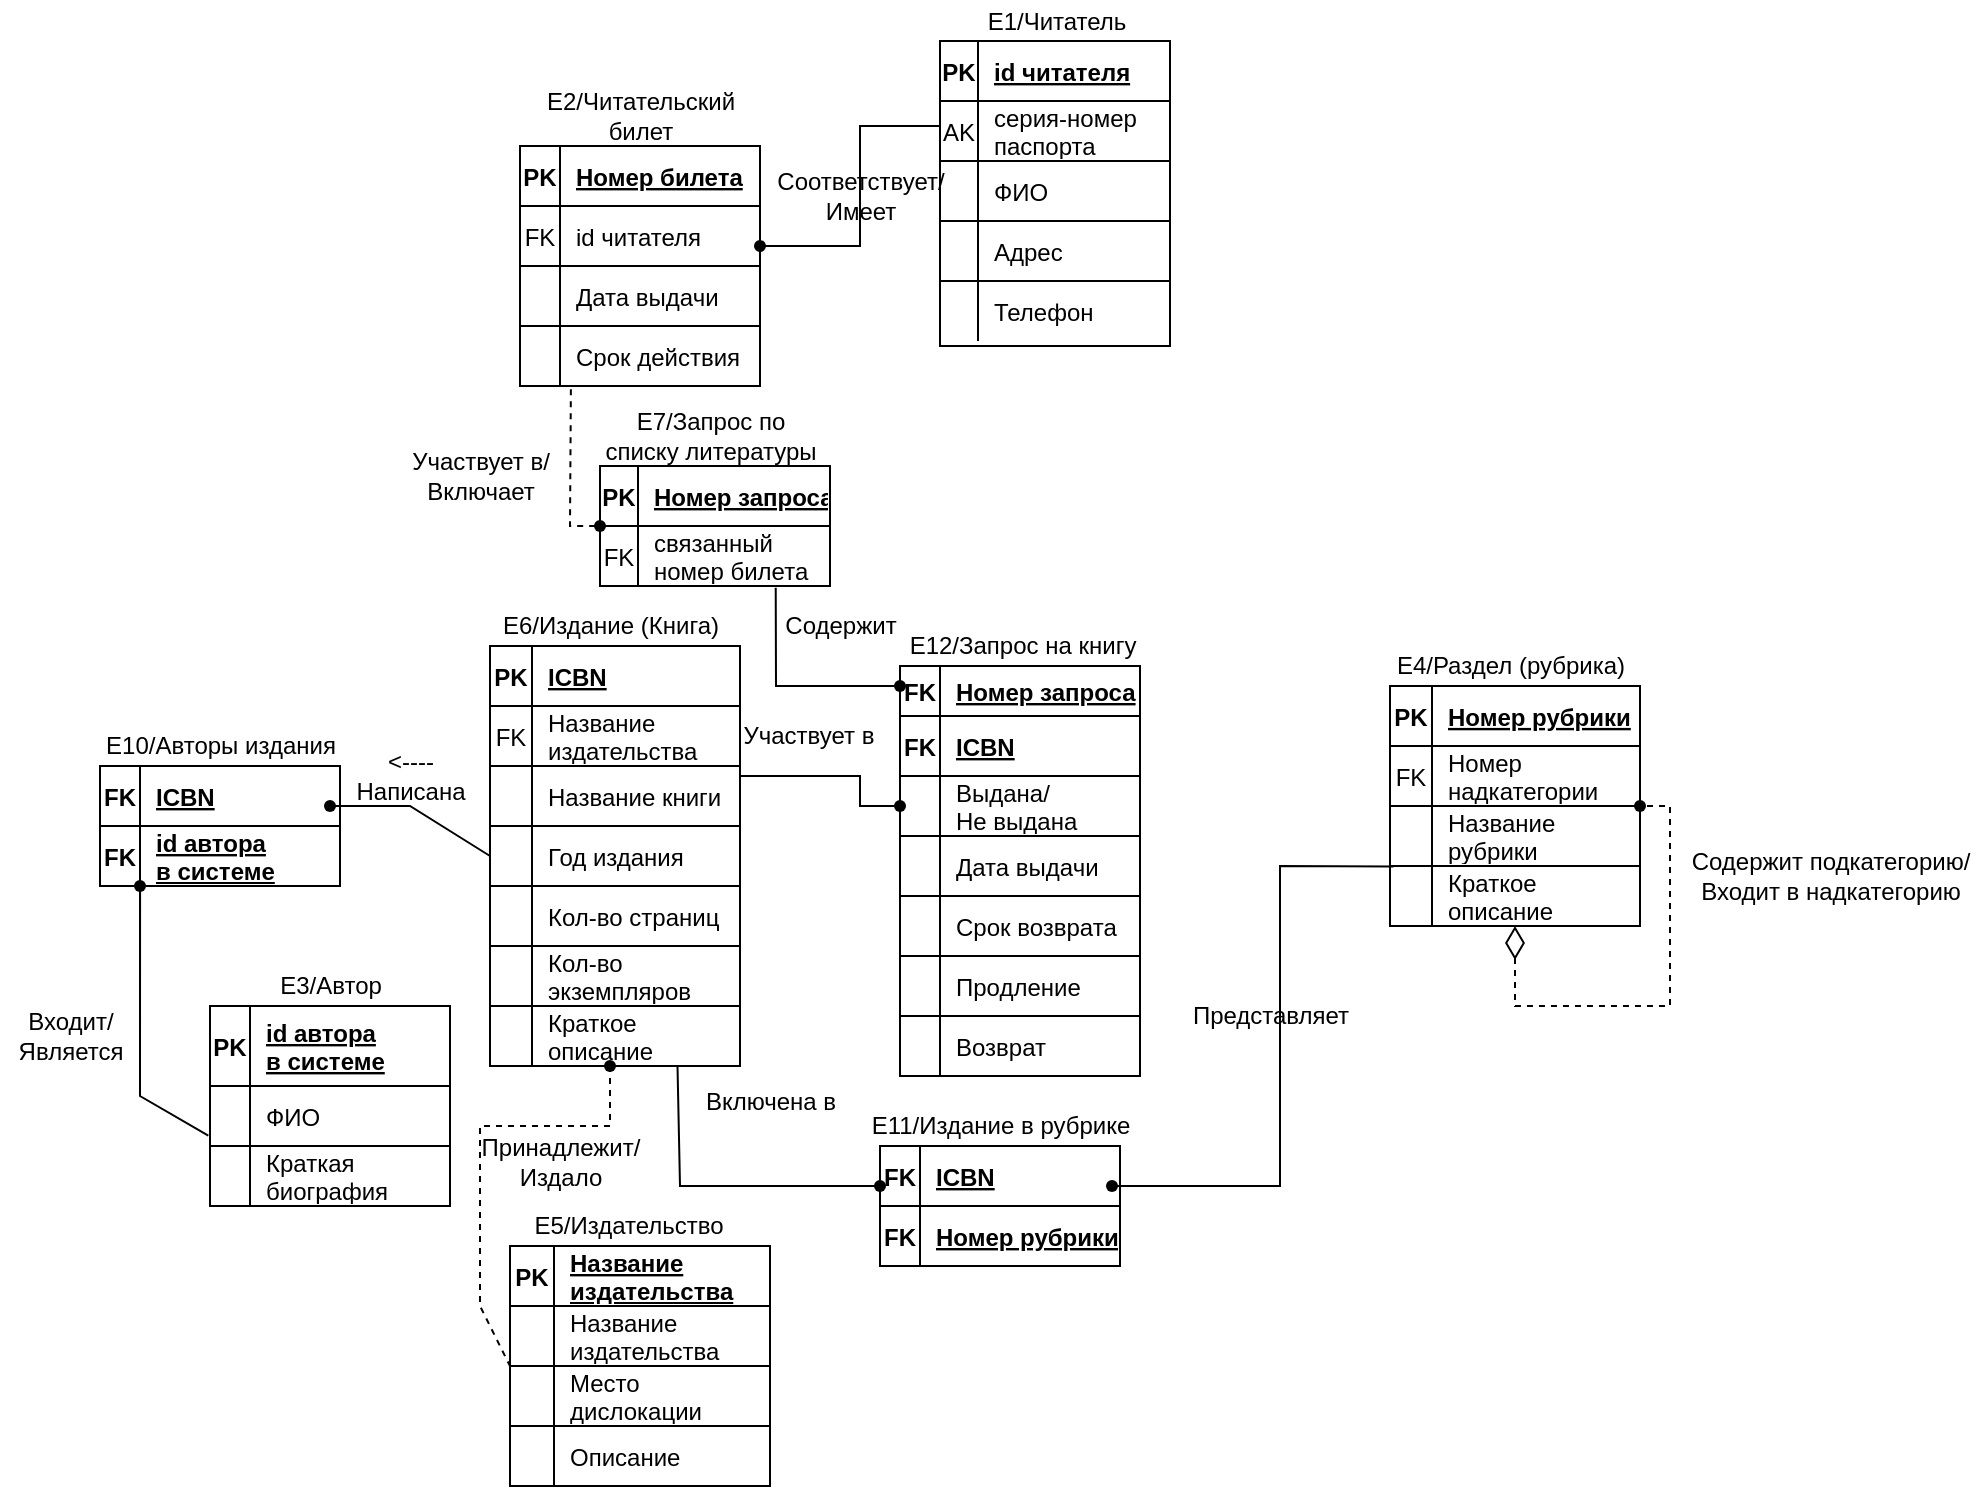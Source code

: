 <mxfile version="17.2.1" type="github">
  <diagram id="OyRcTyBlNtmZmaSBtb3-" name="Page-1">
    <mxGraphModel dx="766" dy="644" grid="1" gridSize="10" guides="1" tooltips="1" connect="1" arrows="1" fold="1" page="1" pageScale="1" pageWidth="827" pageHeight="1169" math="0" shadow="0">
      <root>
        <mxCell id="0" />
        <mxCell id="1" parent="0" />
        <mxCell id="z1wBFRxJV2j2c12fdlnA-1" value="" style="shape=table;childLayout=tableLayout;fixedRows=1;rounded=0;whiteSpace=wrap;html=1;startSize=0;" parent="1" vertex="1">
          <mxGeometry x="480" y="27.5" width="115" height="152.5" as="geometry" />
        </mxCell>
        <mxCell id="bO-Ev2rAPcP5Glvwb2sy-28" value="" style="shape=tableRow;horizontal=0;startSize=0;swimlaneHead=0;swimlaneBody=0;fillColor=none;collapsible=0;dropTarget=0;points=[[0,0.5],[1,0.5]];portConstraint=eastwest;top=0;left=0;right=0;bottom=1;" parent="z1wBFRxJV2j2c12fdlnA-1" vertex="1">
          <mxGeometry width="115" height="30" as="geometry" />
        </mxCell>
        <mxCell id="bO-Ev2rAPcP5Glvwb2sy-29" value="PK" style="shape=partialRectangle;connectable=0;fillColor=none;top=0;left=0;bottom=0;right=0;fontStyle=1;overflow=hidden;" parent="bO-Ev2rAPcP5Glvwb2sy-28" vertex="1">
          <mxGeometry width="19" height="30" as="geometry">
            <mxRectangle width="19" height="30" as="alternateBounds" />
          </mxGeometry>
        </mxCell>
        <mxCell id="bO-Ev2rAPcP5Glvwb2sy-30" value="id читателя" style="shape=partialRectangle;connectable=0;fillColor=none;top=0;left=0;bottom=0;right=0;align=left;spacingLeft=6;fontStyle=5;overflow=hidden;" parent="bO-Ev2rAPcP5Glvwb2sy-28" vertex="1">
          <mxGeometry x="19" width="96" height="30" as="geometry">
            <mxRectangle width="96" height="30" as="alternateBounds" />
          </mxGeometry>
        </mxCell>
        <mxCell id="Pqjdnb121rRu-mDI8d-q-112" value="" style="shape=tableRow;horizontal=0;startSize=0;swimlaneHead=0;swimlaneBody=0;fillColor=none;collapsible=0;dropTarget=0;points=[[0,0.5],[1,0.5]];portConstraint=eastwest;top=0;left=0;right=0;bottom=0;" parent="z1wBFRxJV2j2c12fdlnA-1" vertex="1">
          <mxGeometry y="30" width="115" height="30" as="geometry" />
        </mxCell>
        <mxCell id="Pqjdnb121rRu-mDI8d-q-113" value="AK" style="shape=partialRectangle;connectable=0;fillColor=none;top=0;left=0;bottom=0;right=0;fontStyle=0;overflow=hidden;" parent="Pqjdnb121rRu-mDI8d-q-112" vertex="1">
          <mxGeometry width="19" height="30" as="geometry">
            <mxRectangle width="19" height="30" as="alternateBounds" />
          </mxGeometry>
        </mxCell>
        <mxCell id="Pqjdnb121rRu-mDI8d-q-114" value="серия-номер&#xa;паспорта" style="shape=partialRectangle;connectable=0;fillColor=none;top=0;left=0;bottom=0;right=0;align=left;spacingLeft=6;fontStyle=0;overflow=hidden;" parent="Pqjdnb121rRu-mDI8d-q-112" vertex="1">
          <mxGeometry x="19" width="96" height="30" as="geometry">
            <mxRectangle width="96" height="30" as="alternateBounds" />
          </mxGeometry>
        </mxCell>
        <mxCell id="UOg6_Ew0T-RVkcR_U9us-1" value="" style="shape=tableRow;horizontal=0;startSize=0;swimlaneHead=0;swimlaneBody=0;fillColor=none;collapsible=0;dropTarget=0;points=[[0,0.5],[1,0.5]];portConstraint=eastwest;top=0;left=0;right=0;bottom=0;" vertex="1" parent="z1wBFRxJV2j2c12fdlnA-1">
          <mxGeometry y="60" width="115" height="30" as="geometry" />
        </mxCell>
        <mxCell id="UOg6_Ew0T-RVkcR_U9us-2" value="" style="shape=partialRectangle;connectable=0;fillColor=none;top=0;left=0;bottom=0;right=0;editable=1;overflow=hidden;" vertex="1" parent="UOg6_Ew0T-RVkcR_U9us-1">
          <mxGeometry width="19" height="30" as="geometry">
            <mxRectangle width="19" height="30" as="alternateBounds" />
          </mxGeometry>
        </mxCell>
        <mxCell id="UOg6_Ew0T-RVkcR_U9us-3" value="ФИО" style="shape=partialRectangle;connectable=0;fillColor=none;top=0;left=0;bottom=0;right=0;align=left;spacingLeft=6;overflow=hidden;" vertex="1" parent="UOg6_Ew0T-RVkcR_U9us-1">
          <mxGeometry x="19" width="96" height="30" as="geometry">
            <mxRectangle width="96" height="30" as="alternateBounds" />
          </mxGeometry>
        </mxCell>
        <mxCell id="UOg6_Ew0T-RVkcR_U9us-4" value="" style="shape=tableRow;horizontal=0;startSize=0;swimlaneHead=0;swimlaneBody=0;fillColor=none;collapsible=0;dropTarget=0;points=[[0,0.5],[1,0.5]];portConstraint=eastwest;top=0;left=0;right=0;bottom=0;" vertex="1" parent="z1wBFRxJV2j2c12fdlnA-1">
          <mxGeometry y="90" width="115" height="30" as="geometry" />
        </mxCell>
        <mxCell id="UOg6_Ew0T-RVkcR_U9us-5" value="" style="shape=partialRectangle;connectable=0;fillColor=none;top=0;left=0;bottom=0;right=0;editable=1;overflow=hidden;" vertex="1" parent="UOg6_Ew0T-RVkcR_U9us-4">
          <mxGeometry width="19" height="30" as="geometry">
            <mxRectangle width="19" height="30" as="alternateBounds" />
          </mxGeometry>
        </mxCell>
        <mxCell id="UOg6_Ew0T-RVkcR_U9us-6" value="Адрес" style="shape=partialRectangle;connectable=0;fillColor=none;top=0;left=0;bottom=0;right=0;align=left;spacingLeft=6;overflow=hidden;" vertex="1" parent="UOg6_Ew0T-RVkcR_U9us-4">
          <mxGeometry x="19" width="96" height="30" as="geometry">
            <mxRectangle width="96" height="30" as="alternateBounds" />
          </mxGeometry>
        </mxCell>
        <mxCell id="UOg6_Ew0T-RVkcR_U9us-7" value="" style="shape=tableRow;horizontal=0;startSize=0;swimlaneHead=0;swimlaneBody=0;fillColor=none;collapsible=0;dropTarget=0;points=[[0,0.5],[1,0.5]];portConstraint=eastwest;top=0;left=0;right=0;bottom=0;" vertex="1" parent="z1wBFRxJV2j2c12fdlnA-1">
          <mxGeometry y="120" width="115" height="30" as="geometry" />
        </mxCell>
        <mxCell id="UOg6_Ew0T-RVkcR_U9us-8" value="" style="shape=partialRectangle;connectable=0;fillColor=none;top=0;left=0;bottom=0;right=0;editable=1;overflow=hidden;" vertex="1" parent="UOg6_Ew0T-RVkcR_U9us-7">
          <mxGeometry width="19" height="30" as="geometry">
            <mxRectangle width="19" height="30" as="alternateBounds" />
          </mxGeometry>
        </mxCell>
        <mxCell id="UOg6_Ew0T-RVkcR_U9us-9" value="Телефон" style="shape=partialRectangle;connectable=0;fillColor=none;top=0;left=0;bottom=0;right=0;align=left;spacingLeft=6;overflow=hidden;" vertex="1" parent="UOg6_Ew0T-RVkcR_U9us-7">
          <mxGeometry x="19" width="96" height="30" as="geometry">
            <mxRectangle width="96" height="30" as="alternateBounds" />
          </mxGeometry>
        </mxCell>
        <mxCell id="z1wBFRxJV2j2c12fdlnA-2" value="E1/Читатель" style="text;html=1;align=center;verticalAlign=middle;resizable=0;points=[];autosize=1;strokeColor=none;fillColor=none;" parent="1" vertex="1">
          <mxGeometry x="492.5" y="7.5" width="90" height="20" as="geometry" />
        </mxCell>
        <mxCell id="z1wBFRxJV2j2c12fdlnA-4" value="E2/Читательский&lt;br&gt;билет" style="text;html=1;align=center;verticalAlign=middle;resizable=0;points=[];autosize=1;strokeColor=none;fillColor=none;" parent="1" vertex="1">
          <mxGeometry x="275" y="50" width="110" height="30" as="geometry" />
        </mxCell>
        <mxCell id="z1wBFRxJV2j2c12fdlnA-5" value="" style="shape=table;childLayout=tableLayout;fixedRows=1;rounded=0;whiteSpace=wrap;html=1;startSize=0;" parent="1" vertex="1">
          <mxGeometry x="115" y="510" width="120" height="100" as="geometry" />
        </mxCell>
        <mxCell id="bO-Ev2rAPcP5Glvwb2sy-86" value="" style="shape=tableRow;horizontal=0;startSize=0;swimlaneHead=0;swimlaneBody=0;fillColor=none;collapsible=0;dropTarget=0;points=[[0,0.5],[1,0.5]];portConstraint=eastwest;top=0;left=0;right=0;bottom=1;" parent="z1wBFRxJV2j2c12fdlnA-5" vertex="1">
          <mxGeometry width="120" height="40" as="geometry" />
        </mxCell>
        <mxCell id="bO-Ev2rAPcP5Glvwb2sy-87" value="PK" style="shape=partialRectangle;connectable=0;fillColor=none;top=0;left=0;bottom=0;right=0;fontStyle=1;overflow=hidden;" parent="bO-Ev2rAPcP5Glvwb2sy-86" vertex="1">
          <mxGeometry width="20" height="40" as="geometry">
            <mxRectangle width="20" height="40" as="alternateBounds" />
          </mxGeometry>
        </mxCell>
        <mxCell id="bO-Ev2rAPcP5Glvwb2sy-88" value="id автора&#xa;в системе" style="shape=partialRectangle;connectable=0;fillColor=none;top=0;left=0;bottom=0;right=0;align=left;spacingLeft=6;fontStyle=5;overflow=hidden;" parent="bO-Ev2rAPcP5Glvwb2sy-86" vertex="1">
          <mxGeometry x="20" width="100" height="40" as="geometry">
            <mxRectangle width="100" height="40" as="alternateBounds" />
          </mxGeometry>
        </mxCell>
        <mxCell id="UOg6_Ew0T-RVkcR_U9us-49" value="" style="shape=tableRow;horizontal=0;startSize=0;swimlaneHead=0;swimlaneBody=0;fillColor=none;collapsible=0;dropTarget=0;points=[[0,0.5],[1,0.5]];portConstraint=eastwest;top=0;left=0;right=0;bottom=0;" vertex="1" parent="z1wBFRxJV2j2c12fdlnA-5">
          <mxGeometry y="40" width="120" height="30" as="geometry" />
        </mxCell>
        <mxCell id="UOg6_Ew0T-RVkcR_U9us-50" value="" style="shape=partialRectangle;connectable=0;fillColor=none;top=0;left=0;bottom=0;right=0;editable=1;overflow=hidden;" vertex="1" parent="UOg6_Ew0T-RVkcR_U9us-49">
          <mxGeometry width="20" height="30" as="geometry">
            <mxRectangle width="20" height="30" as="alternateBounds" />
          </mxGeometry>
        </mxCell>
        <mxCell id="UOg6_Ew0T-RVkcR_U9us-51" value="ФИО" style="shape=partialRectangle;connectable=0;fillColor=none;top=0;left=0;bottom=0;right=0;align=left;spacingLeft=6;overflow=hidden;" vertex="1" parent="UOg6_Ew0T-RVkcR_U9us-49">
          <mxGeometry x="20" width="100" height="30" as="geometry">
            <mxRectangle width="100" height="30" as="alternateBounds" />
          </mxGeometry>
        </mxCell>
        <mxCell id="UOg6_Ew0T-RVkcR_U9us-52" value="" style="shape=tableRow;horizontal=0;startSize=0;swimlaneHead=0;swimlaneBody=0;fillColor=none;collapsible=0;dropTarget=0;points=[[0,0.5],[1,0.5]];portConstraint=eastwest;top=0;left=0;right=0;bottom=0;" vertex="1" parent="z1wBFRxJV2j2c12fdlnA-5">
          <mxGeometry y="70" width="120" height="30" as="geometry" />
        </mxCell>
        <mxCell id="UOg6_Ew0T-RVkcR_U9us-53" value="" style="shape=partialRectangle;connectable=0;fillColor=none;top=0;left=0;bottom=0;right=0;editable=1;overflow=hidden;" vertex="1" parent="UOg6_Ew0T-RVkcR_U9us-52">
          <mxGeometry width="20" height="30" as="geometry">
            <mxRectangle width="20" height="30" as="alternateBounds" />
          </mxGeometry>
        </mxCell>
        <mxCell id="UOg6_Ew0T-RVkcR_U9us-54" value="Краткая&#xa;биография" style="shape=partialRectangle;connectable=0;fillColor=none;top=0;left=0;bottom=0;right=0;align=left;spacingLeft=6;overflow=hidden;" vertex="1" parent="UOg6_Ew0T-RVkcR_U9us-52">
          <mxGeometry x="20" width="100" height="30" as="geometry">
            <mxRectangle width="100" height="30" as="alternateBounds" />
          </mxGeometry>
        </mxCell>
        <mxCell id="z1wBFRxJV2j2c12fdlnA-6" value="E3/Автор" style="text;html=1;align=center;verticalAlign=middle;resizable=0;points=[];autosize=1;strokeColor=none;fillColor=none;" parent="1" vertex="1">
          <mxGeometry x="140" y="490" width="70" height="20" as="geometry" />
        </mxCell>
        <mxCell id="z1wBFRxJV2j2c12fdlnA-7" value="" style="shape=table;childLayout=tableLayout;fixedRows=1;rounded=0;whiteSpace=wrap;html=1;startSize=0;" parent="1" vertex="1">
          <mxGeometry x="705" y="349.96" width="125" height="120.04" as="geometry" />
        </mxCell>
        <mxCell id="bO-Ev2rAPcP5Glvwb2sy-55" value="" style="shape=tableRow;horizontal=0;startSize=0;swimlaneHead=0;swimlaneBody=0;fillColor=none;collapsible=0;dropTarget=0;points=[[0,0.5],[1,0.5]];portConstraint=eastwest;top=0;left=0;right=0;bottom=1;" parent="z1wBFRxJV2j2c12fdlnA-7" vertex="1">
          <mxGeometry width="125" height="30" as="geometry" />
        </mxCell>
        <mxCell id="bO-Ev2rAPcP5Glvwb2sy-56" value="PK" style="shape=partialRectangle;connectable=0;fillColor=none;top=0;left=0;bottom=0;right=0;fontStyle=1;overflow=hidden;" parent="bO-Ev2rAPcP5Glvwb2sy-55" vertex="1">
          <mxGeometry width="21" height="30" as="geometry">
            <mxRectangle width="21" height="30" as="alternateBounds" />
          </mxGeometry>
        </mxCell>
        <mxCell id="bO-Ev2rAPcP5Glvwb2sy-57" value="Номер рубрики" style="shape=partialRectangle;connectable=0;fillColor=none;top=0;left=0;bottom=0;right=0;align=left;spacingLeft=6;fontStyle=5;overflow=hidden;" parent="bO-Ev2rAPcP5Glvwb2sy-55" vertex="1">
          <mxGeometry x="21" width="104" height="30" as="geometry">
            <mxRectangle width="104" height="30" as="alternateBounds" />
          </mxGeometry>
        </mxCell>
        <mxCell id="bO-Ev2rAPcP5Glvwb2sy-58" value="" style="shape=tableRow;horizontal=0;startSize=0;swimlaneHead=0;swimlaneBody=0;fillColor=none;collapsible=0;dropTarget=0;points=[[0,0.5],[1,0.5]];portConstraint=eastwest;top=0;left=0;right=0;bottom=0;" parent="z1wBFRxJV2j2c12fdlnA-7" vertex="1">
          <mxGeometry y="30" width="125" height="30" as="geometry" />
        </mxCell>
        <mxCell id="bO-Ev2rAPcP5Glvwb2sy-59" value="FK" style="shape=partialRectangle;connectable=0;fillColor=none;top=0;left=0;bottom=0;right=0;fontStyle=0;overflow=hidden;" parent="bO-Ev2rAPcP5Glvwb2sy-58" vertex="1">
          <mxGeometry width="21" height="30" as="geometry">
            <mxRectangle width="21" height="30" as="alternateBounds" />
          </mxGeometry>
        </mxCell>
        <mxCell id="bO-Ev2rAPcP5Glvwb2sy-60" value="Номер&#xa;надкатегории" style="shape=partialRectangle;connectable=0;fillColor=none;top=0;left=0;bottom=0;right=0;align=left;spacingLeft=6;fontStyle=0;overflow=hidden;" parent="bO-Ev2rAPcP5Glvwb2sy-58" vertex="1">
          <mxGeometry x="21" width="104" height="30" as="geometry">
            <mxRectangle width="104" height="30" as="alternateBounds" />
          </mxGeometry>
        </mxCell>
        <mxCell id="UOg6_Ew0T-RVkcR_U9us-64" value="" style="shape=tableRow;horizontal=0;startSize=0;swimlaneHead=0;swimlaneBody=0;fillColor=none;collapsible=0;dropTarget=0;points=[[0,0.5],[1,0.5]];portConstraint=eastwest;top=0;left=0;right=0;bottom=0;" vertex="1" parent="z1wBFRxJV2j2c12fdlnA-7">
          <mxGeometry y="60" width="125" height="30" as="geometry" />
        </mxCell>
        <mxCell id="UOg6_Ew0T-RVkcR_U9us-65" value="" style="shape=partialRectangle;connectable=0;fillColor=none;top=0;left=0;bottom=0;right=0;editable=1;overflow=hidden;" vertex="1" parent="UOg6_Ew0T-RVkcR_U9us-64">
          <mxGeometry width="21" height="30" as="geometry">
            <mxRectangle width="21" height="30" as="alternateBounds" />
          </mxGeometry>
        </mxCell>
        <mxCell id="UOg6_Ew0T-RVkcR_U9us-66" value="Название&#xa;рубрики" style="shape=partialRectangle;connectable=0;fillColor=none;top=0;left=0;bottom=0;right=0;align=left;spacingLeft=6;overflow=hidden;" vertex="1" parent="UOg6_Ew0T-RVkcR_U9us-64">
          <mxGeometry x="21" width="104" height="30" as="geometry">
            <mxRectangle width="104" height="30" as="alternateBounds" />
          </mxGeometry>
        </mxCell>
        <mxCell id="UOg6_Ew0T-RVkcR_U9us-67" value="" style="shape=tableRow;horizontal=0;startSize=0;swimlaneHead=0;swimlaneBody=0;fillColor=none;collapsible=0;dropTarget=0;points=[[0,0.5],[1,0.5]];portConstraint=eastwest;top=0;left=0;right=0;bottom=0;" vertex="1" parent="z1wBFRxJV2j2c12fdlnA-7">
          <mxGeometry y="90" width="125" height="30" as="geometry" />
        </mxCell>
        <mxCell id="UOg6_Ew0T-RVkcR_U9us-68" value="" style="shape=partialRectangle;connectable=0;fillColor=none;top=0;left=0;bottom=0;right=0;editable=1;overflow=hidden;" vertex="1" parent="UOg6_Ew0T-RVkcR_U9us-67">
          <mxGeometry width="21" height="30" as="geometry">
            <mxRectangle width="21" height="30" as="alternateBounds" />
          </mxGeometry>
        </mxCell>
        <mxCell id="UOg6_Ew0T-RVkcR_U9us-69" value="Краткое&#xa;описание" style="shape=partialRectangle;connectable=0;fillColor=none;top=0;left=0;bottom=0;right=0;align=left;spacingLeft=6;overflow=hidden;" vertex="1" parent="UOg6_Ew0T-RVkcR_U9us-67">
          <mxGeometry x="21" width="104" height="30" as="geometry">
            <mxRectangle width="104" height="30" as="alternateBounds" />
          </mxGeometry>
        </mxCell>
        <mxCell id="z1wBFRxJV2j2c12fdlnA-8" value="E4/Раздел (рубрика)" style="text;html=1;align=center;verticalAlign=middle;resizable=0;points=[];autosize=1;strokeColor=none;fillColor=none;" parent="1" vertex="1">
          <mxGeometry x="700" y="329.96" width="130" height="20" as="geometry" />
        </mxCell>
        <mxCell id="z1wBFRxJV2j2c12fdlnA-9" value="" style="shape=table;childLayout=tableLayout;fixedRows=1;rounded=0;whiteSpace=wrap;html=1;startSize=0;" parent="1" vertex="1">
          <mxGeometry x="265" y="630" width="130" height="120" as="geometry" />
        </mxCell>
        <mxCell id="bO-Ev2rAPcP5Glvwb2sy-119" value="" style="shape=tableRow;horizontal=0;startSize=0;swimlaneHead=0;swimlaneBody=0;fillColor=none;collapsible=0;dropTarget=0;points=[[0,0.5],[1,0.5]];portConstraint=eastwest;top=0;left=0;right=0;bottom=1;" parent="z1wBFRxJV2j2c12fdlnA-9" vertex="1">
          <mxGeometry width="130" height="30" as="geometry" />
        </mxCell>
        <mxCell id="bO-Ev2rAPcP5Glvwb2sy-120" value="PK" style="shape=partialRectangle;connectable=0;fillColor=none;top=0;left=0;bottom=0;right=0;fontStyle=1;overflow=hidden;" parent="bO-Ev2rAPcP5Glvwb2sy-119" vertex="1">
          <mxGeometry width="22" height="30" as="geometry">
            <mxRectangle width="22" height="30" as="alternateBounds" />
          </mxGeometry>
        </mxCell>
        <mxCell id="bO-Ev2rAPcP5Glvwb2sy-121" value="Название&#xa;издательства" style="shape=partialRectangle;connectable=0;fillColor=none;top=0;left=0;bottom=0;right=0;align=left;spacingLeft=6;fontStyle=5;overflow=hidden;" parent="bO-Ev2rAPcP5Glvwb2sy-119" vertex="1">
          <mxGeometry x="22" width="108" height="30" as="geometry">
            <mxRectangle width="108" height="30" as="alternateBounds" />
          </mxGeometry>
        </mxCell>
        <mxCell id="UOg6_Ew0T-RVkcR_U9us-55" value="" style="shape=tableRow;horizontal=0;startSize=0;swimlaneHead=0;swimlaneBody=0;fillColor=none;collapsible=0;dropTarget=0;points=[[0,0.5],[1,0.5]];portConstraint=eastwest;top=0;left=0;right=0;bottom=0;" vertex="1" parent="z1wBFRxJV2j2c12fdlnA-9">
          <mxGeometry y="30" width="130" height="30" as="geometry" />
        </mxCell>
        <mxCell id="UOg6_Ew0T-RVkcR_U9us-56" value="" style="shape=partialRectangle;connectable=0;fillColor=none;top=0;left=0;bottom=0;right=0;editable=1;overflow=hidden;" vertex="1" parent="UOg6_Ew0T-RVkcR_U9us-55">
          <mxGeometry width="22" height="30" as="geometry">
            <mxRectangle width="22" height="30" as="alternateBounds" />
          </mxGeometry>
        </mxCell>
        <mxCell id="UOg6_Ew0T-RVkcR_U9us-57" value="Название&#xa;издательства" style="shape=partialRectangle;connectable=0;fillColor=none;top=0;left=0;bottom=0;right=0;align=left;spacingLeft=6;overflow=hidden;" vertex="1" parent="UOg6_Ew0T-RVkcR_U9us-55">
          <mxGeometry x="22" width="108" height="30" as="geometry">
            <mxRectangle width="108" height="30" as="alternateBounds" />
          </mxGeometry>
        </mxCell>
        <mxCell id="UOg6_Ew0T-RVkcR_U9us-58" value="" style="shape=tableRow;horizontal=0;startSize=0;swimlaneHead=0;swimlaneBody=0;fillColor=none;collapsible=0;dropTarget=0;points=[[0,0.5],[1,0.5]];portConstraint=eastwest;top=0;left=0;right=0;bottom=0;" vertex="1" parent="z1wBFRxJV2j2c12fdlnA-9">
          <mxGeometry y="60" width="130" height="30" as="geometry" />
        </mxCell>
        <mxCell id="UOg6_Ew0T-RVkcR_U9us-59" value="" style="shape=partialRectangle;connectable=0;fillColor=none;top=0;left=0;bottom=0;right=0;editable=1;overflow=hidden;" vertex="1" parent="UOg6_Ew0T-RVkcR_U9us-58">
          <mxGeometry width="22" height="30" as="geometry">
            <mxRectangle width="22" height="30" as="alternateBounds" />
          </mxGeometry>
        </mxCell>
        <mxCell id="UOg6_Ew0T-RVkcR_U9us-60" value="Место&#xa;дислокации" style="shape=partialRectangle;connectable=0;fillColor=none;top=0;left=0;bottom=0;right=0;align=left;spacingLeft=6;overflow=hidden;" vertex="1" parent="UOg6_Ew0T-RVkcR_U9us-58">
          <mxGeometry x="22" width="108" height="30" as="geometry">
            <mxRectangle width="108" height="30" as="alternateBounds" />
          </mxGeometry>
        </mxCell>
        <mxCell id="UOg6_Ew0T-RVkcR_U9us-61" value="" style="shape=tableRow;horizontal=0;startSize=0;swimlaneHead=0;swimlaneBody=0;fillColor=none;collapsible=0;dropTarget=0;points=[[0,0.5],[1,0.5]];portConstraint=eastwest;top=0;left=0;right=0;bottom=0;" vertex="1" parent="z1wBFRxJV2j2c12fdlnA-9">
          <mxGeometry y="90" width="130" height="30" as="geometry" />
        </mxCell>
        <mxCell id="UOg6_Ew0T-RVkcR_U9us-62" value="" style="shape=partialRectangle;connectable=0;fillColor=none;top=0;left=0;bottom=0;right=0;editable=1;overflow=hidden;" vertex="1" parent="UOg6_Ew0T-RVkcR_U9us-61">
          <mxGeometry width="22" height="30" as="geometry">
            <mxRectangle width="22" height="30" as="alternateBounds" />
          </mxGeometry>
        </mxCell>
        <mxCell id="UOg6_Ew0T-RVkcR_U9us-63" value="Описание" style="shape=partialRectangle;connectable=0;fillColor=none;top=0;left=0;bottom=0;right=0;align=left;spacingLeft=6;overflow=hidden;" vertex="1" parent="UOg6_Ew0T-RVkcR_U9us-61">
          <mxGeometry x="22" width="108" height="30" as="geometry">
            <mxRectangle width="108" height="30" as="alternateBounds" />
          </mxGeometry>
        </mxCell>
        <mxCell id="z1wBFRxJV2j2c12fdlnA-10" value="E5/Издательство" style="text;html=1;align=center;verticalAlign=middle;resizable=0;points=[];autosize=1;strokeColor=none;fillColor=none;" parent="1" vertex="1">
          <mxGeometry x="269" y="610" width="110" height="20" as="geometry" />
        </mxCell>
        <mxCell id="z1wBFRxJV2j2c12fdlnA-13" value="" style="shape=table;childLayout=tableLayout;fixedRows=1;rounded=0;whiteSpace=wrap;html=1;startSize=0;" parent="1" vertex="1">
          <mxGeometry x="310" y="240" width="115" height="60" as="geometry" />
        </mxCell>
        <mxCell id="bO-Ev2rAPcP5Glvwb2sy-76" value="" style="shape=tableRow;horizontal=0;startSize=0;swimlaneHead=0;swimlaneBody=0;fillColor=none;collapsible=0;dropTarget=0;points=[[0,0.5],[1,0.5]];portConstraint=eastwest;top=0;left=0;right=0;bottom=1;" parent="z1wBFRxJV2j2c12fdlnA-13" vertex="1">
          <mxGeometry width="115" height="30" as="geometry" />
        </mxCell>
        <mxCell id="bO-Ev2rAPcP5Glvwb2sy-77" value="PK" style="shape=partialRectangle;connectable=0;fillColor=none;top=0;left=0;bottom=0;right=0;fontStyle=1;overflow=hidden;" parent="bO-Ev2rAPcP5Glvwb2sy-76" vertex="1">
          <mxGeometry width="19" height="30" as="geometry">
            <mxRectangle width="19" height="30" as="alternateBounds" />
          </mxGeometry>
        </mxCell>
        <mxCell id="bO-Ev2rAPcP5Glvwb2sy-78" value="Номер запроса" style="shape=partialRectangle;connectable=0;fillColor=none;top=0;left=0;bottom=0;right=0;align=left;spacingLeft=6;fontStyle=5;overflow=hidden;" parent="bO-Ev2rAPcP5Glvwb2sy-76" vertex="1">
          <mxGeometry x="19" width="96" height="30" as="geometry">
            <mxRectangle width="96" height="30" as="alternateBounds" />
          </mxGeometry>
        </mxCell>
        <mxCell id="bO-Ev2rAPcP5Glvwb2sy-79" value="" style="shape=tableRow;horizontal=0;startSize=0;swimlaneHead=0;swimlaneBody=0;fillColor=none;collapsible=0;dropTarget=0;points=[[0,0.5],[1,0.5]];portConstraint=eastwest;top=0;left=0;right=0;bottom=0;" parent="z1wBFRxJV2j2c12fdlnA-13" vertex="1">
          <mxGeometry y="30" width="115" height="30" as="geometry" />
        </mxCell>
        <mxCell id="bO-Ev2rAPcP5Glvwb2sy-80" value="FK" style="shape=partialRectangle;connectable=0;fillColor=none;top=0;left=0;bottom=0;right=0;fontStyle=0;overflow=hidden;" parent="bO-Ev2rAPcP5Glvwb2sy-79" vertex="1">
          <mxGeometry width="19" height="30" as="geometry">
            <mxRectangle width="19" height="30" as="alternateBounds" />
          </mxGeometry>
        </mxCell>
        <mxCell id="bO-Ev2rAPcP5Glvwb2sy-81" value="связанный&#xa;номер билета" style="shape=partialRectangle;connectable=0;fillColor=none;top=0;left=0;bottom=0;right=0;align=left;spacingLeft=6;fontStyle=0;overflow=hidden;" parent="bO-Ev2rAPcP5Glvwb2sy-79" vertex="1">
          <mxGeometry x="19" width="96" height="30" as="geometry">
            <mxRectangle width="96" height="30" as="alternateBounds" />
          </mxGeometry>
        </mxCell>
        <mxCell id="z1wBFRxJV2j2c12fdlnA-14" value="E7/Запрос по&lt;br&gt;списку литературы" style="text;html=1;align=center;verticalAlign=middle;resizable=0;points=[];autosize=1;strokeColor=none;fillColor=none;" parent="1" vertex="1">
          <mxGeometry x="305" y="210" width="120" height="30" as="geometry" />
        </mxCell>
        <mxCell id="z1wBFRxJV2j2c12fdlnA-19" value="" style="shape=table;childLayout=tableLayout;fixedRows=1;rounded=1;whiteSpace=wrap;html=1;startSize=0;" parent="1" vertex="1">
          <mxGeometry x="270" y="80" width="120" height="120" as="geometry" />
        </mxCell>
        <mxCell id="bO-Ev2rAPcP5Glvwb2sy-32" value="" style="shape=tableRow;horizontal=0;startSize=0;swimlaneHead=0;swimlaneBody=0;fillColor=none;collapsible=0;dropTarget=0;points=[[0,0.5],[1,0.5]];portConstraint=eastwest;top=0;left=0;right=0;bottom=1;" parent="z1wBFRxJV2j2c12fdlnA-19" vertex="1">
          <mxGeometry width="120" height="30" as="geometry" />
        </mxCell>
        <mxCell id="bO-Ev2rAPcP5Glvwb2sy-33" value="PK" style="shape=partialRectangle;connectable=0;fillColor=none;top=0;left=0;bottom=0;right=0;fontStyle=1;overflow=hidden;" parent="bO-Ev2rAPcP5Glvwb2sy-32" vertex="1">
          <mxGeometry width="20" height="30" as="geometry">
            <mxRectangle width="20" height="30" as="alternateBounds" />
          </mxGeometry>
        </mxCell>
        <mxCell id="bO-Ev2rAPcP5Glvwb2sy-34" value="Номер билета" style="shape=partialRectangle;connectable=0;fillColor=none;top=0;left=0;bottom=0;right=0;align=left;spacingLeft=6;fontStyle=5;overflow=hidden;" parent="bO-Ev2rAPcP5Glvwb2sy-32" vertex="1">
          <mxGeometry x="20" width="100" height="30" as="geometry">
            <mxRectangle width="100" height="30" as="alternateBounds" />
          </mxGeometry>
        </mxCell>
        <mxCell id="Pqjdnb121rRu-mDI8d-q-98" value="" style="shape=tableRow;horizontal=0;startSize=0;swimlaneHead=0;swimlaneBody=0;fillColor=none;collapsible=0;dropTarget=0;points=[[0,0.5],[1,0.5]];portConstraint=eastwest;top=0;left=0;right=0;bottom=0;" parent="z1wBFRxJV2j2c12fdlnA-19" vertex="1">
          <mxGeometry y="30" width="120" height="30" as="geometry" />
        </mxCell>
        <mxCell id="Pqjdnb121rRu-mDI8d-q-99" value="FK" style="shape=partialRectangle;connectable=0;fillColor=none;top=0;left=0;bottom=0;right=0;fontStyle=0;overflow=hidden;" parent="Pqjdnb121rRu-mDI8d-q-98" vertex="1">
          <mxGeometry width="20" height="30" as="geometry">
            <mxRectangle width="20" height="30" as="alternateBounds" />
          </mxGeometry>
        </mxCell>
        <mxCell id="Pqjdnb121rRu-mDI8d-q-100" value="id читателя" style="shape=partialRectangle;connectable=0;fillColor=none;top=0;left=0;bottom=0;right=0;align=left;spacingLeft=6;fontStyle=0;overflow=hidden;" parent="Pqjdnb121rRu-mDI8d-q-98" vertex="1">
          <mxGeometry x="20" width="100" height="30" as="geometry">
            <mxRectangle width="100" height="30" as="alternateBounds" />
          </mxGeometry>
        </mxCell>
        <mxCell id="UOg6_Ew0T-RVkcR_U9us-10" value="" style="shape=tableRow;horizontal=0;startSize=0;swimlaneHead=0;swimlaneBody=0;fillColor=none;collapsible=0;dropTarget=0;points=[[0,0.5],[1,0.5]];portConstraint=eastwest;top=0;left=0;right=0;bottom=0;" vertex="1" parent="z1wBFRxJV2j2c12fdlnA-19">
          <mxGeometry y="60" width="120" height="30" as="geometry" />
        </mxCell>
        <mxCell id="UOg6_Ew0T-RVkcR_U9us-11" value="" style="shape=partialRectangle;connectable=0;fillColor=none;top=0;left=0;bottom=0;right=0;editable=1;overflow=hidden;" vertex="1" parent="UOg6_Ew0T-RVkcR_U9us-10">
          <mxGeometry width="20" height="30" as="geometry">
            <mxRectangle width="20" height="30" as="alternateBounds" />
          </mxGeometry>
        </mxCell>
        <mxCell id="UOg6_Ew0T-RVkcR_U9us-12" value="Дата выдачи" style="shape=partialRectangle;connectable=0;fillColor=none;top=0;left=0;bottom=0;right=0;align=left;spacingLeft=6;overflow=hidden;" vertex="1" parent="UOg6_Ew0T-RVkcR_U9us-10">
          <mxGeometry x="20" width="100" height="30" as="geometry">
            <mxRectangle width="100" height="30" as="alternateBounds" />
          </mxGeometry>
        </mxCell>
        <mxCell id="UOg6_Ew0T-RVkcR_U9us-13" value="" style="shape=tableRow;horizontal=0;startSize=0;swimlaneHead=0;swimlaneBody=0;fillColor=none;collapsible=0;dropTarget=0;points=[[0,0.5],[1,0.5]];portConstraint=eastwest;top=0;left=0;right=0;bottom=0;" vertex="1" parent="z1wBFRxJV2j2c12fdlnA-19">
          <mxGeometry y="90" width="120" height="30" as="geometry" />
        </mxCell>
        <mxCell id="UOg6_Ew0T-RVkcR_U9us-14" value="" style="shape=partialRectangle;connectable=0;fillColor=none;top=0;left=0;bottom=0;right=0;editable=1;overflow=hidden;" vertex="1" parent="UOg6_Ew0T-RVkcR_U9us-13">
          <mxGeometry width="20" height="30" as="geometry">
            <mxRectangle width="20" height="30" as="alternateBounds" />
          </mxGeometry>
        </mxCell>
        <mxCell id="UOg6_Ew0T-RVkcR_U9us-15" value="Срок действия" style="shape=partialRectangle;connectable=0;fillColor=none;top=0;left=0;bottom=0;right=0;align=left;spacingLeft=6;overflow=hidden;" vertex="1" parent="UOg6_Ew0T-RVkcR_U9us-13">
          <mxGeometry x="20" width="100" height="30" as="geometry">
            <mxRectangle width="100" height="30" as="alternateBounds" />
          </mxGeometry>
        </mxCell>
        <mxCell id="z1wBFRxJV2j2c12fdlnA-20" value="" style="endArrow=none;html=1;rounded=0;exitDx=0;exitDy=0;exitPerimeter=0;startArrow=none;" parent="1" source="Pqjdnb121rRu-mDI8d-q-37" edge="1">
          <mxGeometry width="50" height="50" relative="1" as="geometry">
            <mxPoint x="400" y="130" as="sourcePoint" />
            <mxPoint x="480" y="70" as="targetPoint" />
            <Array as="points">
              <mxPoint x="440" y="130" />
              <mxPoint x="440" y="70" />
            </Array>
          </mxGeometry>
        </mxCell>
        <mxCell id="z1wBFRxJV2j2c12fdlnA-21" value="Соответствует/&lt;br&gt;Имеет" style="text;html=1;align=center;verticalAlign=middle;resizable=0;points=[];autosize=1;strokeColor=none;fillColor=none;" parent="1" vertex="1">
          <mxGeometry x="390" y="90" width="100" height="30" as="geometry" />
        </mxCell>
        <mxCell id="z1wBFRxJV2j2c12fdlnA-23" value="" style="shape=table;childLayout=tableLayout;fixedRows=1;rounded=0;whiteSpace=wrap;html=1;startSize=0;" parent="1" vertex="1">
          <mxGeometry x="255" y="330" width="125" height="210" as="geometry" />
        </mxCell>
        <mxCell id="bO-Ev2rAPcP5Glvwb2sy-82" value="" style="shape=tableRow;horizontal=0;startSize=0;swimlaneHead=0;swimlaneBody=0;fillColor=none;collapsible=0;dropTarget=0;points=[[0,0.5],[1,0.5]];portConstraint=eastwest;top=0;left=0;right=0;bottom=1;" parent="z1wBFRxJV2j2c12fdlnA-23" vertex="1">
          <mxGeometry width="125" height="30" as="geometry" />
        </mxCell>
        <mxCell id="bO-Ev2rAPcP5Glvwb2sy-83" value="PK" style="shape=partialRectangle;connectable=0;fillColor=none;top=0;left=0;bottom=0;right=0;fontStyle=1;overflow=hidden;" parent="bO-Ev2rAPcP5Glvwb2sy-82" vertex="1">
          <mxGeometry width="21" height="30" as="geometry">
            <mxRectangle width="21" height="30" as="alternateBounds" />
          </mxGeometry>
        </mxCell>
        <mxCell id="bO-Ev2rAPcP5Glvwb2sy-84" value="ICBN" style="shape=partialRectangle;connectable=0;fillColor=none;top=0;left=0;bottom=0;right=0;align=left;spacingLeft=6;fontStyle=5;overflow=hidden;" parent="bO-Ev2rAPcP5Glvwb2sy-82" vertex="1">
          <mxGeometry x="21" width="104" height="30" as="geometry">
            <mxRectangle width="104" height="30" as="alternateBounds" />
          </mxGeometry>
        </mxCell>
        <mxCell id="Pqjdnb121rRu-mDI8d-q-60" value="" style="shape=tableRow;horizontal=0;startSize=0;swimlaneHead=0;swimlaneBody=0;fillColor=none;collapsible=0;dropTarget=0;points=[[0,0.5],[1,0.5]];portConstraint=eastwest;top=0;left=0;right=0;bottom=0;" parent="z1wBFRxJV2j2c12fdlnA-23" vertex="1">
          <mxGeometry y="30" width="125" height="30" as="geometry" />
        </mxCell>
        <mxCell id="Pqjdnb121rRu-mDI8d-q-61" value="FK" style="shape=partialRectangle;connectable=0;fillColor=none;top=0;left=0;bottom=0;right=0;fontStyle=0;overflow=hidden;" parent="Pqjdnb121rRu-mDI8d-q-60" vertex="1">
          <mxGeometry width="21" height="30" as="geometry">
            <mxRectangle width="21" height="30" as="alternateBounds" />
          </mxGeometry>
        </mxCell>
        <mxCell id="Pqjdnb121rRu-mDI8d-q-62" value="Название&#xa;издательства" style="shape=partialRectangle;connectable=0;fillColor=none;top=0;left=0;bottom=0;right=0;align=left;spacingLeft=6;fontStyle=0;overflow=hidden;" parent="Pqjdnb121rRu-mDI8d-q-60" vertex="1">
          <mxGeometry x="21" width="104" height="30" as="geometry">
            <mxRectangle width="104" height="30" as="alternateBounds" />
          </mxGeometry>
        </mxCell>
        <mxCell id="UOg6_Ew0T-RVkcR_U9us-46" value="" style="shape=tableRow;horizontal=0;startSize=0;swimlaneHead=0;swimlaneBody=0;fillColor=none;collapsible=0;dropTarget=0;points=[[0,0.5],[1,0.5]];portConstraint=eastwest;top=0;left=0;right=0;bottom=0;" vertex="1" parent="z1wBFRxJV2j2c12fdlnA-23">
          <mxGeometry y="60" width="125" height="30" as="geometry" />
        </mxCell>
        <mxCell id="UOg6_Ew0T-RVkcR_U9us-47" value="" style="shape=partialRectangle;connectable=0;fillColor=none;top=0;left=0;bottom=0;right=0;editable=1;overflow=hidden;" vertex="1" parent="UOg6_Ew0T-RVkcR_U9us-46">
          <mxGeometry width="21" height="30" as="geometry">
            <mxRectangle width="21" height="30" as="alternateBounds" />
          </mxGeometry>
        </mxCell>
        <mxCell id="UOg6_Ew0T-RVkcR_U9us-48" value="Название книги" style="shape=partialRectangle;connectable=0;fillColor=none;top=0;left=0;bottom=0;right=0;align=left;spacingLeft=6;overflow=hidden;" vertex="1" parent="UOg6_Ew0T-RVkcR_U9us-46">
          <mxGeometry x="21" width="104" height="30" as="geometry">
            <mxRectangle width="104" height="30" as="alternateBounds" />
          </mxGeometry>
        </mxCell>
        <mxCell id="UOg6_Ew0T-RVkcR_U9us-34" value="" style="shape=tableRow;horizontal=0;startSize=0;swimlaneHead=0;swimlaneBody=0;fillColor=none;collapsible=0;dropTarget=0;points=[[0,0.5],[1,0.5]];portConstraint=eastwest;top=0;left=0;right=0;bottom=0;" vertex="1" parent="z1wBFRxJV2j2c12fdlnA-23">
          <mxGeometry y="90" width="125" height="30" as="geometry" />
        </mxCell>
        <mxCell id="UOg6_Ew0T-RVkcR_U9us-35" value="" style="shape=partialRectangle;connectable=0;fillColor=none;top=0;left=0;bottom=0;right=0;editable=1;overflow=hidden;" vertex="1" parent="UOg6_Ew0T-RVkcR_U9us-34">
          <mxGeometry width="21" height="30" as="geometry">
            <mxRectangle width="21" height="30" as="alternateBounds" />
          </mxGeometry>
        </mxCell>
        <mxCell id="UOg6_Ew0T-RVkcR_U9us-36" value="Год издания" style="shape=partialRectangle;connectable=0;fillColor=none;top=0;left=0;bottom=0;right=0;align=left;spacingLeft=6;overflow=hidden;" vertex="1" parent="UOg6_Ew0T-RVkcR_U9us-34">
          <mxGeometry x="21" width="104" height="30" as="geometry">
            <mxRectangle width="104" height="30" as="alternateBounds" />
          </mxGeometry>
        </mxCell>
        <mxCell id="UOg6_Ew0T-RVkcR_U9us-37" value="" style="shape=tableRow;horizontal=0;startSize=0;swimlaneHead=0;swimlaneBody=0;fillColor=none;collapsible=0;dropTarget=0;points=[[0,0.5],[1,0.5]];portConstraint=eastwest;top=0;left=0;right=0;bottom=0;" vertex="1" parent="z1wBFRxJV2j2c12fdlnA-23">
          <mxGeometry y="120" width="125" height="30" as="geometry" />
        </mxCell>
        <mxCell id="UOg6_Ew0T-RVkcR_U9us-38" value="" style="shape=partialRectangle;connectable=0;fillColor=none;top=0;left=0;bottom=0;right=0;editable=1;overflow=hidden;" vertex="1" parent="UOg6_Ew0T-RVkcR_U9us-37">
          <mxGeometry width="21" height="30" as="geometry">
            <mxRectangle width="21" height="30" as="alternateBounds" />
          </mxGeometry>
        </mxCell>
        <mxCell id="UOg6_Ew0T-RVkcR_U9us-39" value="Кол-во страниц" style="shape=partialRectangle;connectable=0;fillColor=none;top=0;left=0;bottom=0;right=0;align=left;spacingLeft=6;overflow=hidden;" vertex="1" parent="UOg6_Ew0T-RVkcR_U9us-37">
          <mxGeometry x="21" width="104" height="30" as="geometry">
            <mxRectangle width="104" height="30" as="alternateBounds" />
          </mxGeometry>
        </mxCell>
        <mxCell id="UOg6_Ew0T-RVkcR_U9us-40" value="" style="shape=tableRow;horizontal=0;startSize=0;swimlaneHead=0;swimlaneBody=0;fillColor=none;collapsible=0;dropTarget=0;points=[[0,0.5],[1,0.5]];portConstraint=eastwest;top=0;left=0;right=0;bottom=0;" vertex="1" parent="z1wBFRxJV2j2c12fdlnA-23">
          <mxGeometry y="150" width="125" height="30" as="geometry" />
        </mxCell>
        <mxCell id="UOg6_Ew0T-RVkcR_U9us-41" value="" style="shape=partialRectangle;connectable=0;fillColor=none;top=0;left=0;bottom=0;right=0;editable=1;overflow=hidden;" vertex="1" parent="UOg6_Ew0T-RVkcR_U9us-40">
          <mxGeometry width="21" height="30" as="geometry">
            <mxRectangle width="21" height="30" as="alternateBounds" />
          </mxGeometry>
        </mxCell>
        <mxCell id="UOg6_Ew0T-RVkcR_U9us-42" value="Кол-во&#xa;экземпляров" style="shape=partialRectangle;connectable=0;fillColor=none;top=0;left=0;bottom=0;right=0;align=left;spacingLeft=6;overflow=hidden;" vertex="1" parent="UOg6_Ew0T-RVkcR_U9us-40">
          <mxGeometry x="21" width="104" height="30" as="geometry">
            <mxRectangle width="104" height="30" as="alternateBounds" />
          </mxGeometry>
        </mxCell>
        <mxCell id="UOg6_Ew0T-RVkcR_U9us-43" value="" style="shape=tableRow;horizontal=0;startSize=0;swimlaneHead=0;swimlaneBody=0;fillColor=none;collapsible=0;dropTarget=0;points=[[0,0.5],[1,0.5]];portConstraint=eastwest;top=0;left=0;right=0;bottom=0;" vertex="1" parent="z1wBFRxJV2j2c12fdlnA-23">
          <mxGeometry y="180" width="125" height="30" as="geometry" />
        </mxCell>
        <mxCell id="UOg6_Ew0T-RVkcR_U9us-44" value="" style="shape=partialRectangle;connectable=0;fillColor=none;top=0;left=0;bottom=0;right=0;editable=1;overflow=hidden;" vertex="1" parent="UOg6_Ew0T-RVkcR_U9us-43">
          <mxGeometry width="21" height="30" as="geometry">
            <mxRectangle width="21" height="30" as="alternateBounds" />
          </mxGeometry>
        </mxCell>
        <mxCell id="UOg6_Ew0T-RVkcR_U9us-45" value="Краткое&#xa;описание" style="shape=partialRectangle;connectable=0;fillColor=none;top=0;left=0;bottom=0;right=0;align=left;spacingLeft=6;overflow=hidden;" vertex="1" parent="UOg6_Ew0T-RVkcR_U9us-43">
          <mxGeometry x="21" width="104" height="30" as="geometry">
            <mxRectangle width="104" height="30" as="alternateBounds" />
          </mxGeometry>
        </mxCell>
        <mxCell id="z1wBFRxJV2j2c12fdlnA-24" value="E6/Издание (Книга)" style="text;html=1;align=center;verticalAlign=middle;resizable=0;points=[];autosize=1;strokeColor=none;fillColor=none;" parent="1" vertex="1">
          <mxGeometry x="255" y="310" width="120" height="20" as="geometry" />
        </mxCell>
        <mxCell id="z1wBFRxJV2j2c12fdlnA-31" value="" style="endArrow=none;html=1;dashed=0;rounded=0;entryX=0;entryY=0.5;entryDx=0;entryDy=0;startArrow=none;" parent="1" source="z1wBFRxJV2j2c12fdlnA-33" target="z1wBFRxJV2j2c12fdlnA-23" edge="1">
          <mxGeometry relative="1" as="geometry">
            <mxPoint x="180" y="410" as="sourcePoint" />
            <mxPoint x="215" y="460" as="targetPoint" />
            <Array as="points">
              <mxPoint x="215" y="410" />
            </Array>
          </mxGeometry>
        </mxCell>
        <mxCell id="z1wBFRxJV2j2c12fdlnA-35" value="" style="endArrow=none;html=1;dashed=1;rounded=0;entryX=0;entryY=0.5;entryDx=0;entryDy=0;exitDx=0;exitDy=0;startArrow=none;" parent="1" source="z1wBFRxJV2j2c12fdlnA-36" target="z1wBFRxJV2j2c12fdlnA-9" edge="1">
          <mxGeometry relative="1" as="geometry">
            <mxPoint x="315" y="560" as="sourcePoint" />
            <mxPoint x="475" y="470" as="targetPoint" />
            <Array as="points">
              <mxPoint x="315" y="570" />
              <mxPoint x="250" y="570" />
              <mxPoint x="250" y="660" />
            </Array>
          </mxGeometry>
        </mxCell>
        <mxCell id="z1wBFRxJV2j2c12fdlnA-45" value="" style="endArrow=close;html=1;dashed=1;endSize=12;startArrow=diamondThin;startSize=14;startFill=0;edgeStyle=orthogonalEdgeStyle;rounded=0;entryX=1;entryY=0.5;entryDx=0;entryDy=0;exitX=0.5;exitY=1;exitDx=0;exitDy=0;" parent="1" source="z1wBFRxJV2j2c12fdlnA-7" target="z1wBFRxJV2j2c12fdlnA-7" edge="1">
          <mxGeometry relative="1" as="geometry">
            <mxPoint x="715" y="489.96" as="sourcePoint" />
            <mxPoint x="905" y="479.96" as="targetPoint" />
            <Array as="points">
              <mxPoint x="768" y="510" />
              <mxPoint x="845" y="510" />
              <mxPoint x="845" y="410" />
            </Array>
          </mxGeometry>
        </mxCell>
        <mxCell id="z1wBFRxJV2j2c12fdlnA-48" value="" style="shape=waypoint;sketch=0;fillStyle=solid;size=6;pointerEvents=1;points=[];fillColor=none;resizable=0;rotatable=0;perimeter=centerPerimeter;snapToPoint=1;" parent="1" vertex="1">
          <mxGeometry x="810" y="389.96" width="40" height="40" as="geometry" />
        </mxCell>
        <mxCell id="z1wBFRxJV2j2c12fdlnA-58" value="" style="endArrow=none;html=1;dashed=1;rounded=0;entryX=0;entryY=0.5;entryDx=0;entryDy=0;exitX=0.212;exitY=1.053;exitDx=0;exitDy=0;exitPerimeter=0;" parent="1" target="z1wBFRxJV2j2c12fdlnA-13" edge="1" source="UOg6_Ew0T-RVkcR_U9us-13">
          <mxGeometry relative="1" as="geometry">
            <mxPoint x="295" y="210" as="sourcePoint" />
            <mxPoint x="450" y="290" as="targetPoint" />
            <Array as="points">
              <mxPoint x="295" y="270" />
            </Array>
          </mxGeometry>
        </mxCell>
        <mxCell id="z1wBFRxJV2j2c12fdlnA-59" value="" style="shape=waypoint;sketch=0;fillStyle=solid;size=6;pointerEvents=1;points=[];fillColor=none;resizable=0;rotatable=0;perimeter=centerPerimeter;snapToPoint=1;" parent="1" vertex="1">
          <mxGeometry x="290" y="250" width="40" height="40" as="geometry" />
        </mxCell>
        <mxCell id="z1wBFRxJV2j2c12fdlnA-64" value="" style="endArrow=none;html=1;rounded=0;exitDx=0;exitDy=0;startArrow=none;" parent="1" edge="1">
          <mxGeometry relative="1" as="geometry">
            <mxPoint x="100" y="370.0" as="sourcePoint" />
            <mxPoint x="100" y="370" as="targetPoint" />
            <Array as="points" />
          </mxGeometry>
        </mxCell>
        <mxCell id="z1wBFRxJV2j2c12fdlnA-66" value="Содержит подкатегорию/&lt;br&gt;Входит в надкатегорию" style="text;html=1;align=center;verticalAlign=middle;resizable=0;points=[];autosize=1;strokeColor=none;fillColor=none;" parent="1" vertex="1">
          <mxGeometry x="850" y="429.96" width="150" height="30" as="geometry" />
        </mxCell>
        <mxCell id="z1wBFRxJV2j2c12fdlnA-70" value="Принадлежит/&lt;br&gt;Издало" style="text;html=1;align=center;verticalAlign=middle;resizable=0;points=[];autosize=1;strokeColor=none;fillColor=none;" parent="1" vertex="1">
          <mxGeometry x="245" y="572.5" width="90" height="30" as="geometry" />
        </mxCell>
        <mxCell id="bO-Ev2rAPcP5Glvwb2sy-72" value="" style="endArrow=none;html=1;rounded=0;exitX=0.5;exitY=1;exitDx=0;exitDy=0;" parent="1" edge="1">
          <mxGeometry relative="1" as="geometry">
            <mxPoint x="100" y="370.0" as="sourcePoint" />
            <mxPoint x="100" y="370.0" as="targetPoint" />
            <Array as="points" />
          </mxGeometry>
        </mxCell>
        <mxCell id="z1wBFRxJV2j2c12fdlnA-36" value="" style="shape=waypoint;sketch=0;fillStyle=solid;size=6;pointerEvents=1;points=[];fillColor=none;resizable=0;rotatable=0;perimeter=centerPerimeter;snapToPoint=1;" parent="1" vertex="1">
          <mxGeometry x="295" y="520" width="40" height="40" as="geometry" />
        </mxCell>
        <mxCell id="Pqjdnb121rRu-mDI8d-q-1" value="" style="shape=table;childLayout=tableLayout;fixedRows=1;rounded=0;whiteSpace=wrap;html=1;startSize=0;" parent="1" vertex="1">
          <mxGeometry x="60" y="390" width="120" height="60" as="geometry" />
        </mxCell>
        <mxCell id="Pqjdnb121rRu-mDI8d-q-2" value="" style="shape=tableRow;horizontal=0;startSize=0;swimlaneHead=0;swimlaneBody=0;fillColor=none;collapsible=0;dropTarget=0;points=[[0,0.5],[1,0.5]];portConstraint=eastwest;top=0;left=0;right=0;bottom=1;" parent="Pqjdnb121rRu-mDI8d-q-1" vertex="1">
          <mxGeometry width="120" height="30" as="geometry" />
        </mxCell>
        <mxCell id="Pqjdnb121rRu-mDI8d-q-3" value="FK" style="shape=partialRectangle;connectable=0;fillColor=none;top=0;left=0;bottom=0;right=0;fontStyle=1;overflow=hidden;" parent="Pqjdnb121rRu-mDI8d-q-2" vertex="1">
          <mxGeometry width="20" height="30" as="geometry">
            <mxRectangle width="20" height="30" as="alternateBounds" />
          </mxGeometry>
        </mxCell>
        <mxCell id="Pqjdnb121rRu-mDI8d-q-4" value="ICBN" style="shape=partialRectangle;connectable=0;fillColor=none;top=0;left=0;bottom=0;right=0;align=left;spacingLeft=6;fontStyle=5;overflow=hidden;" parent="Pqjdnb121rRu-mDI8d-q-2" vertex="1">
          <mxGeometry x="20" width="100" height="30" as="geometry">
            <mxRectangle width="100" height="30" as="alternateBounds" />
          </mxGeometry>
        </mxCell>
        <mxCell id="Pqjdnb121rRu-mDI8d-q-69" value="" style="shape=tableRow;horizontal=0;startSize=0;swimlaneHead=0;swimlaneBody=0;fillColor=none;collapsible=0;dropTarget=0;points=[[0,0.5],[1,0.5]];portConstraint=eastwest;top=0;left=0;right=0;bottom=1;" parent="Pqjdnb121rRu-mDI8d-q-1" vertex="1">
          <mxGeometry y="30" width="120" height="30" as="geometry" />
        </mxCell>
        <mxCell id="Pqjdnb121rRu-mDI8d-q-70" value="FK" style="shape=partialRectangle;connectable=0;fillColor=none;top=0;left=0;bottom=0;right=0;fontStyle=1;overflow=hidden;" parent="Pqjdnb121rRu-mDI8d-q-69" vertex="1">
          <mxGeometry width="20" height="30" as="geometry">
            <mxRectangle width="20" height="30" as="alternateBounds" />
          </mxGeometry>
        </mxCell>
        <mxCell id="Pqjdnb121rRu-mDI8d-q-71" value="id автора&#xa;в системе" style="shape=partialRectangle;connectable=0;fillColor=none;top=0;left=0;bottom=0;right=0;align=left;spacingLeft=6;fontStyle=5;overflow=hidden;" parent="Pqjdnb121rRu-mDI8d-q-69" vertex="1">
          <mxGeometry x="20" width="100" height="30" as="geometry">
            <mxRectangle width="100" height="30" as="alternateBounds" />
          </mxGeometry>
        </mxCell>
        <mxCell id="Pqjdnb121rRu-mDI8d-q-5" value="E10/Авторы издания" style="text;html=1;align=center;verticalAlign=middle;resizable=0;points=[];autosize=1;strokeColor=none;fillColor=none;" parent="1" vertex="1">
          <mxGeometry x="55" y="370" width="130" height="20" as="geometry" />
        </mxCell>
        <mxCell id="Pqjdnb121rRu-mDI8d-q-6" value="" style="endArrow=none;html=1;rounded=0;exitDx=0;exitDy=0;exitPerimeter=0;entryX=-0.007;entryY=0.648;entryDx=0;entryDy=0;entryPerimeter=0;startArrow=none;" parent="1" source="Pqjdnb121rRu-mDI8d-q-8" target="z1wBFRxJV2j2c12fdlnA-5" edge="1">
          <mxGeometry relative="1" as="geometry">
            <mxPoint x="320" y="440" as="sourcePoint" />
            <mxPoint x="110" y="560" as="targetPoint" />
            <Array as="points">
              <mxPoint x="80" y="555" />
            </Array>
          </mxGeometry>
        </mxCell>
        <mxCell id="Pqjdnb121rRu-mDI8d-q-8" value="" style="shape=waypoint;sketch=0;fillStyle=solid;size=6;pointerEvents=1;points=[];fillColor=none;resizable=0;rotatable=0;perimeter=centerPerimeter;snapToPoint=1;" parent="1" vertex="1">
          <mxGeometry x="60" y="430" width="40" height="40" as="geometry" />
        </mxCell>
        <mxCell id="Pqjdnb121rRu-mDI8d-q-10" value="" style="endArrow=none;html=1;rounded=0;exitX=0.167;exitY=1;exitDx=0;exitDy=0;exitPerimeter=0;entryDx=0;entryDy=0;entryPerimeter=0;" parent="1" source="Pqjdnb121rRu-mDI8d-q-1" target="Pqjdnb121rRu-mDI8d-q-8" edge="1">
          <mxGeometry relative="1" as="geometry">
            <mxPoint x="80.04" y="460" as="sourcePoint" />
            <mxPoint x="114.16" y="555.36" as="targetPoint" />
            <Array as="points">
              <mxPoint x="80" y="555" />
            </Array>
          </mxGeometry>
        </mxCell>
        <mxCell id="Pqjdnb121rRu-mDI8d-q-11" value="" style="shape=table;childLayout=tableLayout;fixedRows=1;rounded=0;whiteSpace=wrap;html=1;startSize=0;" parent="1" vertex="1">
          <mxGeometry x="450" y="580" width="120" height="60" as="geometry" />
        </mxCell>
        <mxCell id="Pqjdnb121rRu-mDI8d-q-119" value="" style="shape=tableRow;horizontal=0;startSize=0;swimlaneHead=0;swimlaneBody=0;fillColor=none;collapsible=0;dropTarget=0;points=[[0,0.5],[1,0.5]];portConstraint=eastwest;top=0;left=0;right=0;bottom=1;" parent="Pqjdnb121rRu-mDI8d-q-11" vertex="1">
          <mxGeometry width="120" height="30" as="geometry" />
        </mxCell>
        <mxCell id="Pqjdnb121rRu-mDI8d-q-120" value="FK" style="shape=partialRectangle;connectable=0;fillColor=none;top=0;left=0;bottom=0;right=0;fontStyle=1;overflow=hidden;" parent="Pqjdnb121rRu-mDI8d-q-119" vertex="1">
          <mxGeometry width="20" height="30" as="geometry">
            <mxRectangle width="20" height="30" as="alternateBounds" />
          </mxGeometry>
        </mxCell>
        <mxCell id="Pqjdnb121rRu-mDI8d-q-121" value="ICBN" style="shape=partialRectangle;connectable=0;fillColor=none;top=0;left=0;bottom=0;right=0;align=left;spacingLeft=6;fontStyle=5;overflow=hidden;" parent="Pqjdnb121rRu-mDI8d-q-119" vertex="1">
          <mxGeometry x="20" width="100" height="30" as="geometry">
            <mxRectangle width="100" height="30" as="alternateBounds" />
          </mxGeometry>
        </mxCell>
        <mxCell id="Pqjdnb121rRu-mDI8d-q-122" value="" style="shape=tableRow;horizontal=0;startSize=0;swimlaneHead=0;swimlaneBody=0;fillColor=none;collapsible=0;dropTarget=0;points=[[0,0.5],[1,0.5]];portConstraint=eastwest;top=0;left=0;right=0;bottom=1;" parent="Pqjdnb121rRu-mDI8d-q-11" vertex="1">
          <mxGeometry y="30" width="120" height="30" as="geometry" />
        </mxCell>
        <mxCell id="Pqjdnb121rRu-mDI8d-q-123" value="FK" style="shape=partialRectangle;connectable=0;fillColor=none;top=0;left=0;bottom=0;right=0;fontStyle=1;overflow=hidden;" parent="Pqjdnb121rRu-mDI8d-q-122" vertex="1">
          <mxGeometry width="20" height="30" as="geometry">
            <mxRectangle width="20" height="30" as="alternateBounds" />
          </mxGeometry>
        </mxCell>
        <mxCell id="Pqjdnb121rRu-mDI8d-q-124" value="Номер рубрики" style="shape=partialRectangle;connectable=0;fillColor=none;top=0;left=0;bottom=0;right=0;align=left;spacingLeft=6;fontStyle=5;overflow=hidden;" parent="Pqjdnb121rRu-mDI8d-q-122" vertex="1">
          <mxGeometry x="20" width="100" height="30" as="geometry">
            <mxRectangle width="100" height="30" as="alternateBounds" />
          </mxGeometry>
        </mxCell>
        <mxCell id="Pqjdnb121rRu-mDI8d-q-15" value="E11/Издание в рубрике" style="text;html=1;align=center;verticalAlign=middle;resizable=0;points=[];autosize=1;strokeColor=none;fillColor=none;" parent="1" vertex="1">
          <mxGeometry x="440" y="560" width="140" height="20" as="geometry" />
        </mxCell>
        <mxCell id="Pqjdnb121rRu-mDI8d-q-16" value="" style="endArrow=none;html=1;rounded=0;exitDx=0;exitDy=0;entryX=0.014;entryY=0.008;entryDx=0;entryDy=0;exitPerimeter=0;startArrow=none;exitX=0.56;exitY=1.112;entryPerimeter=0;" parent="1" source="Pqjdnb121rRu-mDI8d-q-115" target="UOg6_Ew0T-RVkcR_U9us-67" edge="1">
          <mxGeometry relative="1" as="geometry">
            <mxPoint x="570" y="580" as="sourcePoint" />
            <mxPoint x="602.5" y="470" as="targetPoint" />
            <Array as="points">
              <mxPoint x="650" y="600" />
              <mxPoint x="650" y="440" />
            </Array>
          </mxGeometry>
        </mxCell>
        <mxCell id="Pqjdnb121rRu-mDI8d-q-26" value="" style="endArrow=none;html=1;rounded=0;entryDx=0;entryDy=0;exitX=1;exitY=0.75;exitDx=0;exitDy=0;" parent="1" source="z1wBFRxJV2j2c12fdlnA-23" edge="1">
          <mxGeometry relative="1" as="geometry">
            <mxPoint x="380" y="420" as="sourcePoint" />
            <mxPoint x="380.0" y="419.96" as="targetPoint" />
            <Array as="points" />
          </mxGeometry>
        </mxCell>
        <mxCell id="Pqjdnb121rRu-mDI8d-q-31" value="" style="shape=table;childLayout=tableLayout;fixedRows=1;rounded=0;whiteSpace=wrap;html=1;startSize=0;" parent="1" vertex="1">
          <mxGeometry x="460" y="340" width="120" height="205" as="geometry" />
        </mxCell>
        <mxCell id="Pqjdnb121rRu-mDI8d-q-32" value="" style="shape=tableRow;horizontal=0;startSize=0;swimlaneHead=0;swimlaneBody=0;fillColor=none;collapsible=0;dropTarget=0;points=[[0,0.5],[1,0.5]];portConstraint=eastwest;top=0;left=0;right=0;bottom=1;" parent="Pqjdnb121rRu-mDI8d-q-31" vertex="1">
          <mxGeometry width="120" height="25" as="geometry" />
        </mxCell>
        <mxCell id="Pqjdnb121rRu-mDI8d-q-33" value="FK" style="shape=partialRectangle;connectable=0;fillColor=none;top=0;left=0;bottom=0;right=0;fontStyle=1;overflow=hidden;" parent="Pqjdnb121rRu-mDI8d-q-32" vertex="1">
          <mxGeometry width="20" height="25" as="geometry">
            <mxRectangle width="20" height="25" as="alternateBounds" />
          </mxGeometry>
        </mxCell>
        <mxCell id="Pqjdnb121rRu-mDI8d-q-34" value="Номер запроса" style="shape=partialRectangle;connectable=0;fillColor=none;top=0;left=0;bottom=0;right=0;align=left;spacingLeft=6;fontStyle=5;overflow=hidden;" parent="Pqjdnb121rRu-mDI8d-q-32" vertex="1">
          <mxGeometry x="20" width="100" height="25" as="geometry">
            <mxRectangle width="100" height="25" as="alternateBounds" />
          </mxGeometry>
        </mxCell>
        <mxCell id="Pqjdnb121rRu-mDI8d-q-65" value="" style="shape=tableRow;horizontal=0;startSize=0;swimlaneHead=0;swimlaneBody=0;fillColor=none;collapsible=0;dropTarget=0;points=[[0,0.5],[1,0.5]];portConstraint=eastwest;top=0;left=0;right=0;bottom=1;" parent="Pqjdnb121rRu-mDI8d-q-31" vertex="1">
          <mxGeometry y="25" width="120" height="30" as="geometry" />
        </mxCell>
        <mxCell id="Pqjdnb121rRu-mDI8d-q-66" value="FK" style="shape=partialRectangle;connectable=0;fillColor=none;top=0;left=0;bottom=0;right=0;fontStyle=1;overflow=hidden;" parent="Pqjdnb121rRu-mDI8d-q-65" vertex="1">
          <mxGeometry width="20" height="30" as="geometry">
            <mxRectangle width="20" height="30" as="alternateBounds" />
          </mxGeometry>
        </mxCell>
        <mxCell id="Pqjdnb121rRu-mDI8d-q-67" value="ICBN" style="shape=partialRectangle;connectable=0;fillColor=none;top=0;left=0;bottom=0;right=0;align=left;spacingLeft=6;fontStyle=5;overflow=hidden;" parent="Pqjdnb121rRu-mDI8d-q-65" vertex="1">
          <mxGeometry x="20" width="100" height="30" as="geometry">
            <mxRectangle width="100" height="30" as="alternateBounds" />
          </mxGeometry>
        </mxCell>
        <mxCell id="UOg6_Ew0T-RVkcR_U9us-18" value="" style="shape=tableRow;horizontal=0;startSize=0;swimlaneHead=0;swimlaneBody=0;fillColor=none;collapsible=0;dropTarget=0;points=[[0,0.5],[1,0.5]];portConstraint=eastwest;top=0;left=0;right=0;bottom=0;" vertex="1" parent="Pqjdnb121rRu-mDI8d-q-31">
          <mxGeometry y="55" width="120" height="30" as="geometry" />
        </mxCell>
        <mxCell id="UOg6_Ew0T-RVkcR_U9us-19" value="" style="shape=partialRectangle;connectable=0;fillColor=none;top=0;left=0;bottom=0;right=0;editable=1;overflow=hidden;" vertex="1" parent="UOg6_Ew0T-RVkcR_U9us-18">
          <mxGeometry width="20" height="30" as="geometry">
            <mxRectangle width="20" height="30" as="alternateBounds" />
          </mxGeometry>
        </mxCell>
        <mxCell id="UOg6_Ew0T-RVkcR_U9us-20" value="Выдана/&#xa;Не выдана" style="shape=partialRectangle;connectable=0;fillColor=none;top=0;left=0;bottom=0;right=0;align=left;spacingLeft=6;overflow=hidden;" vertex="1" parent="UOg6_Ew0T-RVkcR_U9us-18">
          <mxGeometry x="20" width="100" height="30" as="geometry">
            <mxRectangle width="100" height="30" as="alternateBounds" />
          </mxGeometry>
        </mxCell>
        <mxCell id="UOg6_Ew0T-RVkcR_U9us-21" value="" style="shape=tableRow;horizontal=0;startSize=0;swimlaneHead=0;swimlaneBody=0;fillColor=none;collapsible=0;dropTarget=0;points=[[0,0.5],[1,0.5]];portConstraint=eastwest;top=0;left=0;right=0;bottom=0;" vertex="1" parent="Pqjdnb121rRu-mDI8d-q-31">
          <mxGeometry y="85" width="120" height="30" as="geometry" />
        </mxCell>
        <mxCell id="UOg6_Ew0T-RVkcR_U9us-22" value="" style="shape=partialRectangle;connectable=0;fillColor=none;top=0;left=0;bottom=0;right=0;editable=1;overflow=hidden;" vertex="1" parent="UOg6_Ew0T-RVkcR_U9us-21">
          <mxGeometry width="20" height="30" as="geometry">
            <mxRectangle width="20" height="30" as="alternateBounds" />
          </mxGeometry>
        </mxCell>
        <mxCell id="UOg6_Ew0T-RVkcR_U9us-23" value="Дата выдачи" style="shape=partialRectangle;connectable=0;fillColor=none;top=0;left=0;bottom=0;right=0;align=left;spacingLeft=6;overflow=hidden;" vertex="1" parent="UOg6_Ew0T-RVkcR_U9us-21">
          <mxGeometry x="20" width="100" height="30" as="geometry">
            <mxRectangle width="100" height="30" as="alternateBounds" />
          </mxGeometry>
        </mxCell>
        <mxCell id="UOg6_Ew0T-RVkcR_U9us-24" value="" style="shape=tableRow;horizontal=0;startSize=0;swimlaneHead=0;swimlaneBody=0;fillColor=none;collapsible=0;dropTarget=0;points=[[0,0.5],[1,0.5]];portConstraint=eastwest;top=0;left=0;right=0;bottom=0;" vertex="1" parent="Pqjdnb121rRu-mDI8d-q-31">
          <mxGeometry y="115" width="120" height="30" as="geometry" />
        </mxCell>
        <mxCell id="UOg6_Ew0T-RVkcR_U9us-25" value="" style="shape=partialRectangle;connectable=0;fillColor=none;top=0;left=0;bottom=0;right=0;editable=1;overflow=hidden;" vertex="1" parent="UOg6_Ew0T-RVkcR_U9us-24">
          <mxGeometry width="20" height="30" as="geometry">
            <mxRectangle width="20" height="30" as="alternateBounds" />
          </mxGeometry>
        </mxCell>
        <mxCell id="UOg6_Ew0T-RVkcR_U9us-26" value="Срок возврата" style="shape=partialRectangle;connectable=0;fillColor=none;top=0;left=0;bottom=0;right=0;align=left;spacingLeft=6;overflow=hidden;" vertex="1" parent="UOg6_Ew0T-RVkcR_U9us-24">
          <mxGeometry x="20" width="100" height="30" as="geometry">
            <mxRectangle width="100" height="30" as="alternateBounds" />
          </mxGeometry>
        </mxCell>
        <mxCell id="UOg6_Ew0T-RVkcR_U9us-28" value="" style="shape=tableRow;horizontal=0;startSize=0;swimlaneHead=0;swimlaneBody=0;fillColor=none;collapsible=0;dropTarget=0;points=[[0,0.5],[1,0.5]];portConstraint=eastwest;top=0;left=0;right=0;bottom=0;" vertex="1" parent="Pqjdnb121rRu-mDI8d-q-31">
          <mxGeometry y="145" width="120" height="30" as="geometry" />
        </mxCell>
        <mxCell id="UOg6_Ew0T-RVkcR_U9us-29" value="" style="shape=partialRectangle;connectable=0;fillColor=none;top=0;left=0;bottom=0;right=0;editable=1;overflow=hidden;" vertex="1" parent="UOg6_Ew0T-RVkcR_U9us-28">
          <mxGeometry width="20" height="30" as="geometry">
            <mxRectangle width="20" height="30" as="alternateBounds" />
          </mxGeometry>
        </mxCell>
        <mxCell id="UOg6_Ew0T-RVkcR_U9us-30" value="Продление" style="shape=partialRectangle;connectable=0;fillColor=none;top=0;left=0;bottom=0;right=0;align=left;spacingLeft=6;overflow=hidden;" vertex="1" parent="UOg6_Ew0T-RVkcR_U9us-28">
          <mxGeometry x="20" width="100" height="30" as="geometry">
            <mxRectangle width="100" height="30" as="alternateBounds" />
          </mxGeometry>
        </mxCell>
        <mxCell id="UOg6_Ew0T-RVkcR_U9us-31" value="" style="shape=tableRow;horizontal=0;startSize=0;swimlaneHead=0;swimlaneBody=0;fillColor=none;collapsible=0;dropTarget=0;points=[[0,0.5],[1,0.5]];portConstraint=eastwest;top=0;left=0;right=0;bottom=0;" vertex="1" parent="Pqjdnb121rRu-mDI8d-q-31">
          <mxGeometry y="175" width="120" height="30" as="geometry" />
        </mxCell>
        <mxCell id="UOg6_Ew0T-RVkcR_U9us-32" value="" style="shape=partialRectangle;connectable=0;fillColor=none;top=0;left=0;bottom=0;right=0;editable=1;overflow=hidden;" vertex="1" parent="UOg6_Ew0T-RVkcR_U9us-31">
          <mxGeometry width="20" height="30" as="geometry">
            <mxRectangle width="20" height="30" as="alternateBounds" />
          </mxGeometry>
        </mxCell>
        <mxCell id="UOg6_Ew0T-RVkcR_U9us-33" value="Возврат" style="shape=partialRectangle;connectable=0;fillColor=none;top=0;left=0;bottom=0;right=0;align=left;spacingLeft=6;overflow=hidden;" vertex="1" parent="UOg6_Ew0T-RVkcR_U9us-31">
          <mxGeometry x="20" width="100" height="30" as="geometry">
            <mxRectangle width="100" height="30" as="alternateBounds" />
          </mxGeometry>
        </mxCell>
        <mxCell id="Pqjdnb121rRu-mDI8d-q-35" value="E12/Запрос на книгу" style="text;html=1;align=center;verticalAlign=middle;resizable=0;points=[];autosize=1;strokeColor=none;fillColor=none;" parent="1" vertex="1">
          <mxGeometry x="456" y="320" width="130" height="20" as="geometry" />
        </mxCell>
        <mxCell id="Pqjdnb121rRu-mDI8d-q-37" value="" style="shape=waypoint;sketch=0;fillStyle=solid;size=6;pointerEvents=1;points=[];fillColor=none;resizable=0;rotatable=0;perimeter=centerPerimeter;snapToPoint=1;" parent="1" vertex="1">
          <mxGeometry x="370" y="110" width="40" height="40" as="geometry" />
        </mxCell>
        <mxCell id="Pqjdnb121rRu-mDI8d-q-38" value="" style="endArrow=none;html=1;rounded=0;exitX=1.007;exitY=0.368;exitDx=0;exitDy=0;exitPerimeter=0;" parent="1" target="Pqjdnb121rRu-mDI8d-q-37" edge="1">
          <mxGeometry width="50" height="50" relative="1" as="geometry">
            <mxPoint x="390.84" y="128.4" as="sourcePoint" />
            <mxPoint x="480" y="70" as="targetPoint" />
            <Array as="points" />
          </mxGeometry>
        </mxCell>
        <mxCell id="Pqjdnb121rRu-mDI8d-q-39" value="" style="endArrow=none;html=1;dashed=0;rounded=0;exitX=0.764;exitY=1.028;exitDx=0;exitDy=0;exitPerimeter=0;" parent="1" source="bO-Ev2rAPcP5Glvwb2sy-79" edge="1">
          <mxGeometry relative="1" as="geometry">
            <mxPoint x="360" y="270" as="sourcePoint" />
            <mxPoint x="460" y="350" as="targetPoint" />
            <Array as="points">
              <mxPoint x="398" y="350" />
            </Array>
          </mxGeometry>
        </mxCell>
        <mxCell id="Pqjdnb121rRu-mDI8d-q-40" value="" style="shape=waypoint;sketch=0;fillStyle=solid;size=6;pointerEvents=1;points=[];fillColor=none;resizable=0;rotatable=0;perimeter=centerPerimeter;snapToPoint=1;" parent="1" vertex="1">
          <mxGeometry x="440" y="329.96" width="40" height="40" as="geometry" />
        </mxCell>
        <mxCell id="Pqjdnb121rRu-mDI8d-q-45" value="" style="shape=waypoint;sketch=0;fillStyle=solid;size=6;pointerEvents=1;points=[];fillColor=none;resizable=0;rotatable=0;perimeter=centerPerimeter;snapToPoint=1;" parent="1" vertex="1">
          <mxGeometry x="440" y="390" width="40" height="40" as="geometry" />
        </mxCell>
        <mxCell id="Pqjdnb121rRu-mDI8d-q-46" value="" style="endArrow=none;html=1;rounded=0;exitX=1;exitY=0.5;exitDx=0;exitDy=0;" parent="1" edge="1">
          <mxGeometry relative="1" as="geometry">
            <mxPoint x="380" y="395" as="sourcePoint" />
            <mxPoint x="460" y="410" as="targetPoint" />
            <Array as="points">
              <mxPoint x="440" y="395" />
              <mxPoint x="440" y="410" />
            </Array>
          </mxGeometry>
        </mxCell>
        <mxCell id="Pqjdnb121rRu-mDI8d-q-55" value="" style="endArrow=none;html=1;rounded=0;exitDx=0;exitDy=0;exitPerimeter=0;startArrow=none;" parent="1" edge="1">
          <mxGeometry relative="1" as="geometry">
            <mxPoint x="585" y="364.96" as="sourcePoint" />
            <mxPoint x="585" y="364.96" as="targetPoint" />
            <Array as="points" />
          </mxGeometry>
        </mxCell>
        <mxCell id="Pqjdnb121rRu-mDI8d-q-72" value="" style="endArrow=none;html=1;dashed=0;rounded=0;entryDx=0;entryDy=0;" parent="1" target="z1wBFRxJV2j2c12fdlnA-33" edge="1">
          <mxGeometry relative="1" as="geometry">
            <mxPoint x="180" y="410" as="sourcePoint" />
            <mxPoint x="255" y="410" as="targetPoint" />
            <Array as="points" />
          </mxGeometry>
        </mxCell>
        <mxCell id="z1wBFRxJV2j2c12fdlnA-33" value="" style="shape=waypoint;sketch=0;fillStyle=solid;size=6;pointerEvents=1;points=[];fillColor=none;resizable=0;rotatable=0;perimeter=centerPerimeter;snapToPoint=1;" parent="1" vertex="1">
          <mxGeometry x="155" y="390" width="40" height="40" as="geometry" />
        </mxCell>
        <mxCell id="Pqjdnb121rRu-mDI8d-q-74" value="Входит/&lt;br&gt;Является" style="text;html=1;align=center;verticalAlign=middle;resizable=0;points=[];autosize=1;strokeColor=none;fillColor=none;" parent="1" vertex="1">
          <mxGeometry x="10" y="510" width="70" height="30" as="geometry" />
        </mxCell>
        <mxCell id="Pqjdnb121rRu-mDI8d-q-75" value="Участвует в/&lt;br&gt;Включает" style="text;html=1;align=center;verticalAlign=middle;resizable=0;points=[];autosize=1;strokeColor=none;fillColor=none;" parent="1" vertex="1">
          <mxGeometry x="210" y="230" width="80" height="30" as="geometry" />
        </mxCell>
        <mxCell id="Pqjdnb121rRu-mDI8d-q-76" value="Представляет" style="text;html=1;align=center;verticalAlign=middle;resizable=0;points=[];autosize=1;strokeColor=none;fillColor=none;" parent="1" vertex="1">
          <mxGeometry x="600" y="504.96" width="90" height="20" as="geometry" />
        </mxCell>
        <mxCell id="Pqjdnb121rRu-mDI8d-q-78" value="Включена в" style="text;html=1;align=center;verticalAlign=middle;resizable=0;points=[];autosize=1;strokeColor=none;fillColor=none;" parent="1" vertex="1">
          <mxGeometry x="355" y="547.5" width="80" height="20" as="geometry" />
        </mxCell>
        <mxCell id="Pqjdnb121rRu-mDI8d-q-84" value="Содержит" style="text;html=1;align=center;verticalAlign=middle;resizable=0;points=[];autosize=1;strokeColor=none;fillColor=none;" parent="1" vertex="1">
          <mxGeometry x="395" y="309.96" width="70" height="20" as="geometry" />
        </mxCell>
        <mxCell id="Pqjdnb121rRu-mDI8d-q-87" value="Участвует в" style="text;html=1;align=center;verticalAlign=middle;resizable=0;points=[];autosize=1;strokeColor=none;fillColor=none;" parent="1" vertex="1">
          <mxGeometry x="374" y="364.96" width="80" height="20" as="geometry" />
        </mxCell>
        <mxCell id="Pqjdnb121rRu-mDI8d-q-88" value="&amp;lt;----&lt;br&gt;Написана" style="text;html=1;align=center;verticalAlign=middle;resizable=0;points=[];autosize=1;strokeColor=none;fillColor=none;" parent="1" vertex="1">
          <mxGeometry x="180" y="380" width="70" height="30" as="geometry" />
        </mxCell>
        <mxCell id="Pqjdnb121rRu-mDI8d-q-115" value="" style="shape=waypoint;sketch=0;fillStyle=solid;size=6;pointerEvents=1;points=[];fillColor=none;resizable=0;rotatable=0;perimeter=centerPerimeter;snapToPoint=1;" parent="1" vertex="1">
          <mxGeometry x="546" y="580" width="40" height="40" as="geometry" />
        </mxCell>
        <mxCell id="Pqjdnb121rRu-mDI8d-q-125" value="" style="shape=waypoint;sketch=0;fillStyle=solid;size=6;pointerEvents=1;points=[];fillColor=none;resizable=0;rotatable=0;perimeter=centerPerimeter;snapToPoint=1;" parent="1" vertex="1">
          <mxGeometry x="430" y="580" width="40" height="40" as="geometry" />
        </mxCell>
        <mxCell id="UOg6_Ew0T-RVkcR_U9us-27" value="" style="endArrow=none;html=1;dashed=0;rounded=0;exitX=0.75;exitY=1;exitDx=0;exitDy=0;entryDx=0;entryDy=0;" edge="1" parent="1" source="z1wBFRxJV2j2c12fdlnA-23" target="Pqjdnb121rRu-mDI8d-q-125">
          <mxGeometry relative="1" as="geometry">
            <mxPoint x="348.75" y="470" as="sourcePoint" />
            <mxPoint x="450" y="600" as="targetPoint" />
            <Array as="points">
              <mxPoint x="350" y="600" />
            </Array>
          </mxGeometry>
        </mxCell>
      </root>
    </mxGraphModel>
  </diagram>
</mxfile>
